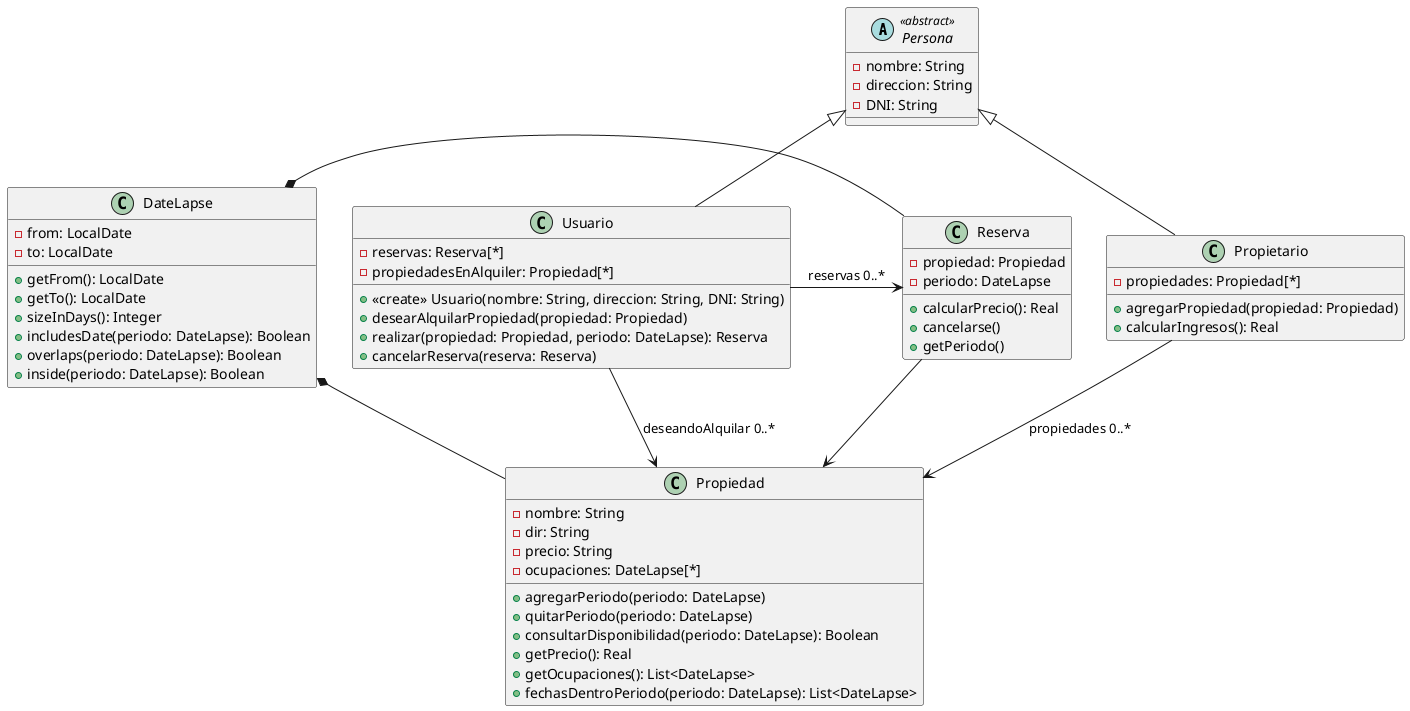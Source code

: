@startuml

abstract class Persona <<abstract>> {
-nombre: String
-direccion: String
-DNI: String
}

class Usuario {
+<<create>> Usuario(nombre: String, direccion: String, DNI: String)
-reservas: Reserva[*]
-propiedadesEnAlquiler: Propiedad[*]
+desearAlquilarPropiedad(propiedad: Propiedad)
+realizar(propiedad: Propiedad, periodo: DateLapse): Reserva
+cancelarReserva(reserva: Reserva)
}

class Propietario {
-propiedades: Propiedad[*]
+agregarPropiedad(propiedad: Propiedad)
+calcularIngresos(): Real
}

class Reserva {
-propiedad: Propiedad
-periodo: DateLapse
+calcularPrecio(): Real
+cancelarse()
+getPeriodo()
}

class Propiedad {
-nombre: String
-dir: String
-precio: String
-ocupaciones: DateLapse[*]
+agregarPeriodo(periodo: DateLapse)
+quitarPeriodo(periodo: DateLapse)
+consultarDisponibilidad(periodo: DateLapse): Boolean
+getPrecio(): Real
+getOcupaciones(): List<DateLapse>
+fechasDentroPeriodo(periodo: DateLapse): List<DateLapse>
}

class DateLapse {
-from: LocalDate
-to: LocalDate
+getFrom(): LocalDate
+getTo(): LocalDate
+sizeInDays(): Integer
+includesDate(periodo: DateLapse): Boolean
+overlaps(periodo: DateLapse): Boolean
+inside(periodo: DateLapse): Boolean
}

Persona <|-- Usuario
Persona <|-- Propietario

Usuario -right-> Reserva: reservas 0..*
Usuario --> Propiedad: deseandoAlquilar 0..*
Reserva --> Propiedad
Propietario --> Propiedad: propiedades 0..*

DateLapse *-- Propiedad
DateLapse *-right- Reserva

@enduml
